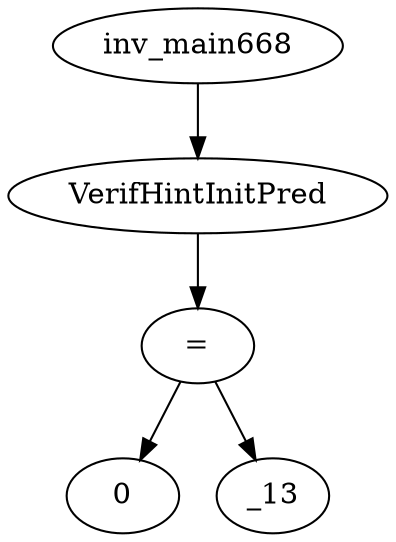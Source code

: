 digraph dag {
0 [label="inv_main668"];
1 [label="VerifHintInitPred"];
2 [label="="];
3 [label="0"];
4 [label="_13"];
0->1
1->2
2->4
2 -> 3
}
